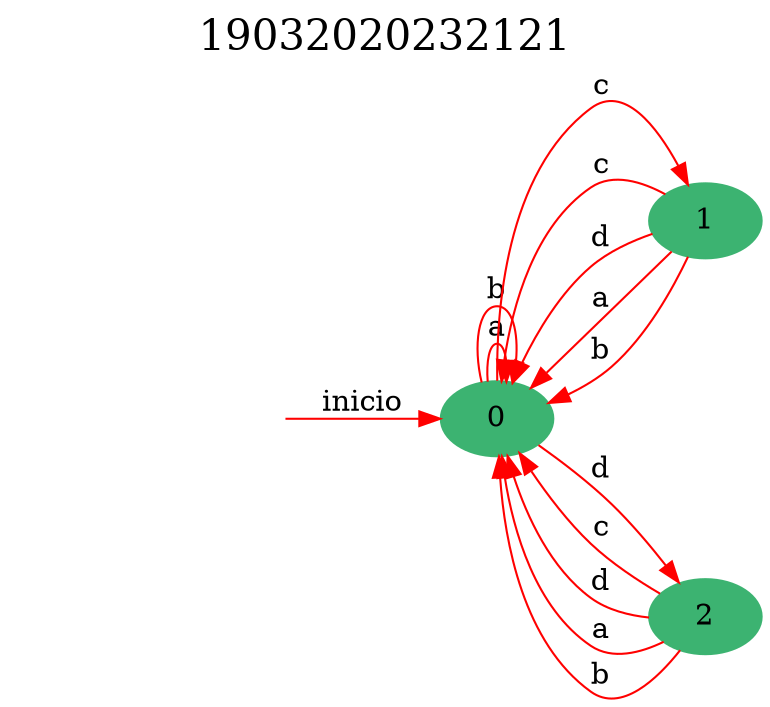 digraph 19032020232121 {
	rankdir=LR;
	graph [label="19032020232121", labelloc=t, fontsize=20]; 
	node [style = filled,color = mediumseagreen]; 0 1 2;
	node [shape=circle];
	node [color=midnightblue,fontcolor=white];
	edge [color=red];
	secret_node [style=invis];
	secret_node -> 0 [label="inicio"];
	0 -> 1 [label="c"];
	0 -> 2 [label="d"];
	0 -> 0 [label="a"];
	0 -> 0 [label="b"];
	1 -> 0 [label="c"];
	1 -> 0 [label="d"];
	1 -> 0 [label="a"];
	1 -> 0 [label="b"];
	2 -> 0 [label="c"];
	2 -> 0 [label="d"];
	2 -> 0 [label="a"];
	2 -> 0 [label="b"];
}